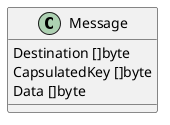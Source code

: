 @startuml message

class Message {
    Destination []byte
    CapsulatedKey []byte
    Data []byte
}

@enduml